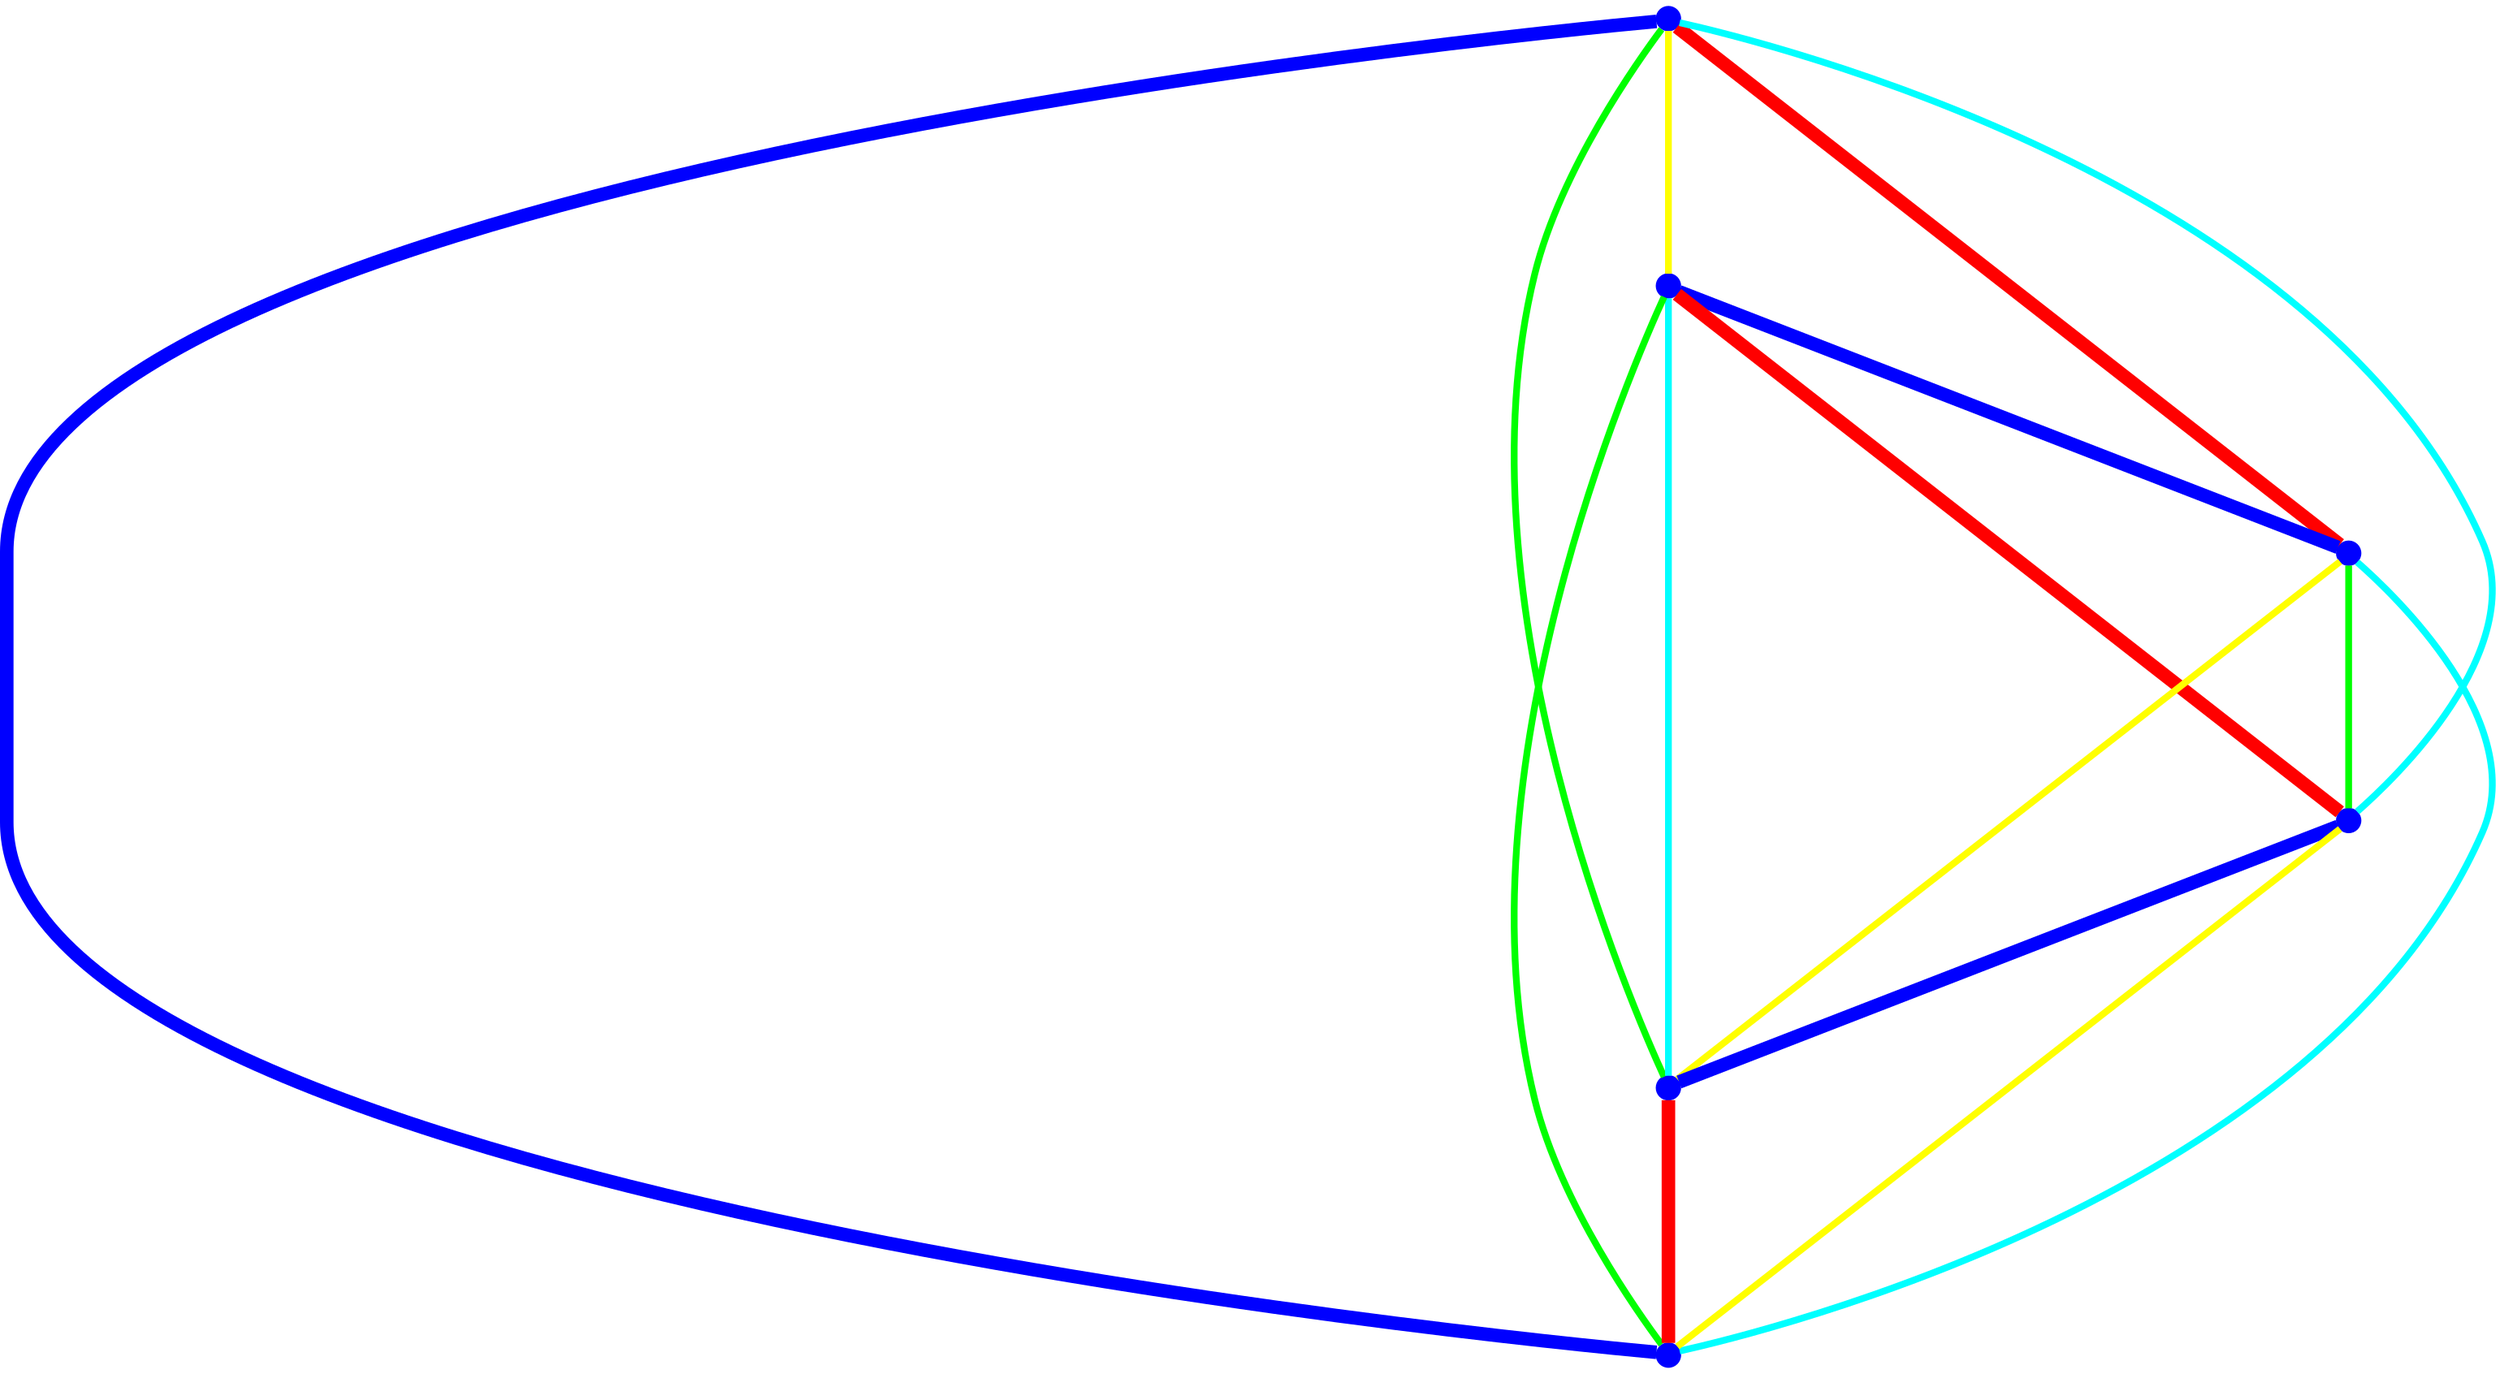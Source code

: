 graph {
ranksep=2
nodesep=2
node [label="" shape=circle style=filled fixedsize=true color=blue fillcolor=blue width=0.2];
"1" -- "2" [style="solid",penwidth="4",color="yellow"];
"1" -- "3" [style="solid",penwidth="8",color="red"];
"1" -- "4" [style="solid",penwidth="4",color="cyan"];
"1" -- "5" [style="solid",penwidth="4",color="green"];
"1" -- "6" [style="solid",penwidth="8",color="blue"];
"2" -- "3" [style="solid",penwidth="8",color="blue"];
"2" -- "4" [style="solid",penwidth="8",color="red"];
"2" -- "5" [style="solid",penwidth="4",color="cyan"];
"2" -- "6" [style="solid",penwidth="4",color="green"];
"3" -- "4" [style="solid",penwidth="4",color="green"];
"3" -- "5" [style="solid",penwidth="4",color="yellow"];
"3" -- "6" [style="solid",penwidth="4",color="cyan"];
"4" -- "5" [style="solid",penwidth="8",color="blue"];
"4" -- "6" [style="solid",penwidth="4",color="yellow"];
"5" -- "6" [style="solid",penwidth="8",color="red"];
}

